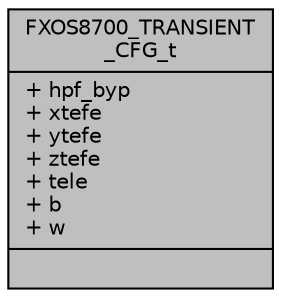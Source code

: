 digraph "FXOS8700_TRANSIENT_CFG_t"
{
  edge [fontname="Helvetica",fontsize="10",labelfontname="Helvetica",labelfontsize="10"];
  node [fontname="Helvetica",fontsize="10",shape=record];
  Node1 [label="{FXOS8700_TRANSIENT\l_CFG_t\n|+ hpf_byp\l+ xtefe\l+ ytefe\l+ ztefe\l+ tele\l+ b\l+ w\l|}",height=0.2,width=0.4,color="black", fillcolor="grey75", style="filled", fontcolor="black"];
}
